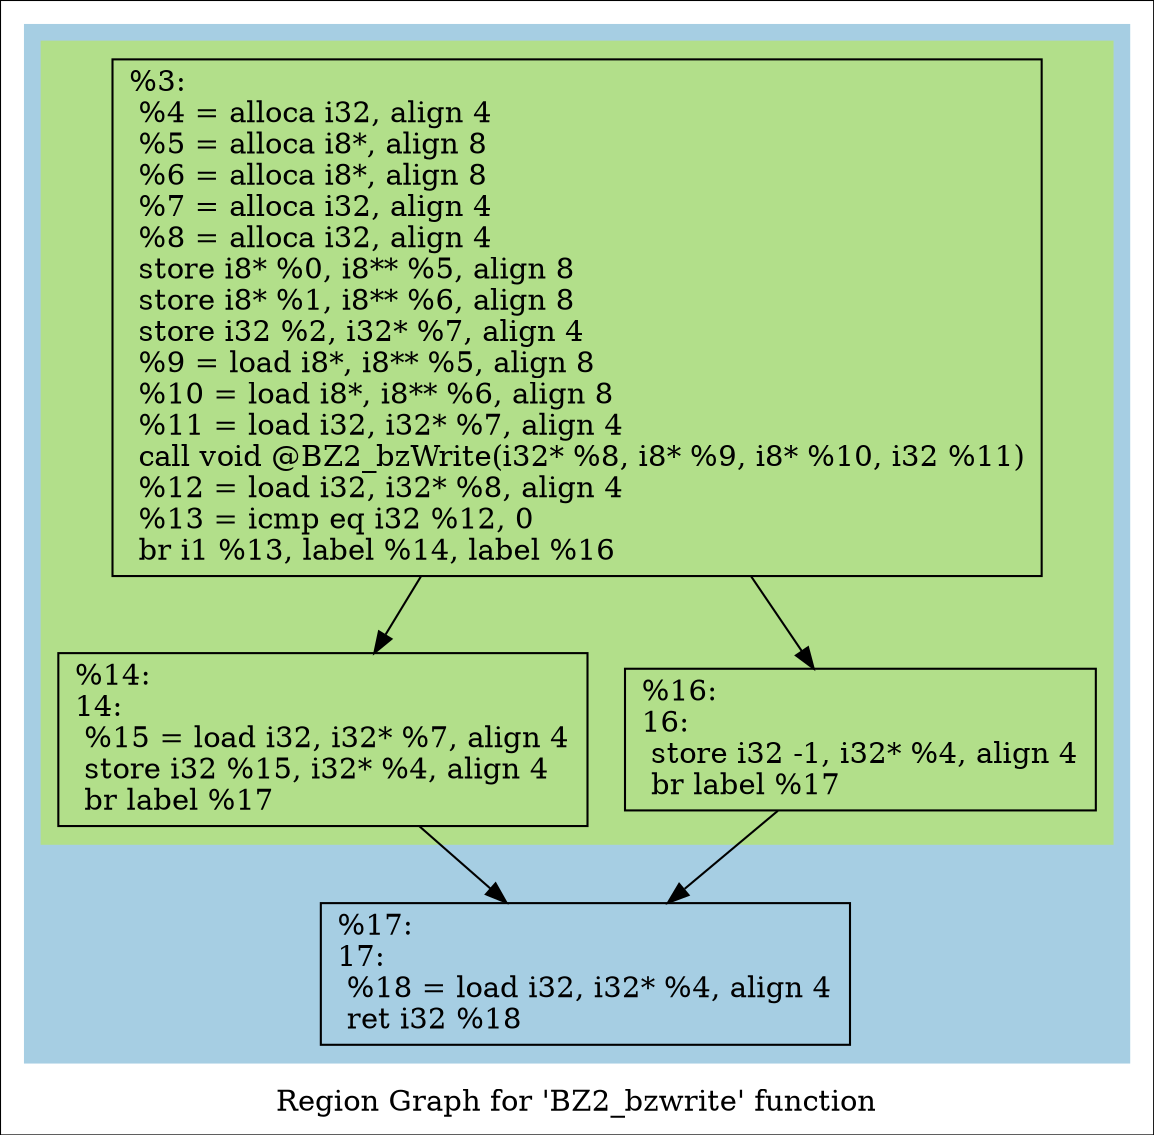 digraph "Region Graph for 'BZ2_bzwrite' function" {
	label="Region Graph for 'BZ2_bzwrite' function";

	Node0x2acaeb0 [shape=record,label="{%3:\l  %4 = alloca i32, align 4\l  %5 = alloca i8*, align 8\l  %6 = alloca i8*, align 8\l  %7 = alloca i32, align 4\l  %8 = alloca i32, align 4\l  store i8* %0, i8** %5, align 8\l  store i8* %1, i8** %6, align 8\l  store i32 %2, i32* %7, align 4\l  %9 = load i8*, i8** %5, align 8\l  %10 = load i8*, i8** %6, align 8\l  %11 = load i32, i32* %7, align 4\l  call void @BZ2_bzWrite(i32* %8, i8* %9, i8* %10, i32 %11)\l  %12 = load i32, i32* %8, align 4\l  %13 = icmp eq i32 %12, 0\l  br i1 %13, label %14, label %16\l}"];
	Node0x2acaeb0 -> Node0x2b5b330;
	Node0x2acaeb0 -> Node0x29a7bf0;
	Node0x2b5b330 [shape=record,label="{%14:\l14:                                               \l  %15 = load i32, i32* %7, align 4\l  store i32 %15, i32* %4, align 4\l  br label %17\l}"];
	Node0x2b5b330 -> Node0x2b2e280;
	Node0x2b2e280 [shape=record,label="{%17:\l17:                                               \l  %18 = load i32, i32* %4, align 4\l  ret i32 %18\l}"];
	Node0x29a7bf0 [shape=record,label="{%16:\l16:                                               \l  store i32 -1, i32* %4, align 4\l  br label %17\l}"];
	Node0x29a7bf0 -> Node0x2b2e280;
	colorscheme = "paired12"
        subgraph cluster_0x2b66920 {
          label = "";
          style = filled;
          color = 1
          subgraph cluster_0x2ac5d90 {
            label = "";
            style = filled;
            color = 3
            Node0x2acaeb0;
            Node0x2b5b330;
            Node0x29a7bf0;
          }
          Node0x2b2e280;
        }
}
